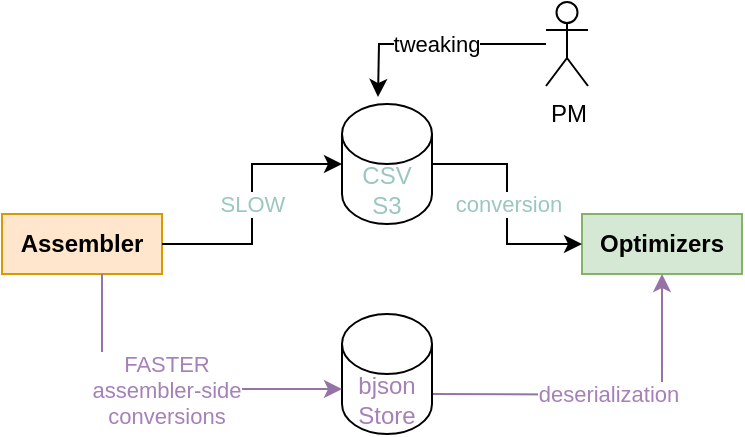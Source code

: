 <mxfile version="22.1.7" type="github">
  <diagram name="Page-1" id="VEUn1QRplWkCdxmiSeu6">
    <mxGraphModel dx="1372" dy="1329" grid="0" gridSize="10" guides="1" tooltips="1" connect="1" arrows="1" fold="1" page="1" pageScale="1" pageWidth="850" pageHeight="1100" math="0" shadow="0">
      <root>
        <mxCell id="0" />
        <mxCell id="1" parent="0" />
        <mxCell id="DJ_ZuWPLONs3ds_vY1xS-1" value="Assembler" style="rounded=0;whiteSpace=wrap;html=1;fillColor=#ffe6cc;strokeColor=#d79b00;fontStyle=1" vertex="1" parent="1">
          <mxGeometry x="198" y="373" width="80" height="30" as="geometry" />
        </mxCell>
        <mxCell id="DJ_ZuWPLONs3ds_vY1xS-2" value="Optimizers" style="rounded=0;whiteSpace=wrap;html=1;fillColor=#d5e8d4;strokeColor=#82b366;fontStyle=1" vertex="1" parent="1">
          <mxGeometry x="488" y="373" width="80" height="30" as="geometry" />
        </mxCell>
        <mxCell id="DJ_ZuWPLONs3ds_vY1xS-10" value="conversion" style="edgeStyle=orthogonalEdgeStyle;rounded=0;orthogonalLoop=1;jettySize=auto;html=1;entryX=0;entryY=0.5;entryDx=0;entryDy=0;fontColor=#9AC7BF;" edge="1" parent="1" source="DJ_ZuWPLONs3ds_vY1xS-3" target="DJ_ZuWPLONs3ds_vY1xS-2">
          <mxGeometry relative="1" as="geometry" />
        </mxCell>
        <mxCell id="DJ_ZuWPLONs3ds_vY1xS-3" value="CSV&lt;br&gt;S3" style="shape=cylinder3;whiteSpace=wrap;html=1;boundedLbl=1;backgroundOutline=1;size=15;fontColor=#9AC7BF;" vertex="1" parent="1">
          <mxGeometry x="368" y="318" width="45" height="60" as="geometry" />
        </mxCell>
        <mxCell id="DJ_ZuWPLONs3ds_vY1xS-8" value="SLOW" style="edgeStyle=orthogonalEdgeStyle;rounded=0;orthogonalLoop=1;jettySize=auto;html=1;entryX=0;entryY=0.5;entryDx=0;entryDy=0;entryPerimeter=0;fontColor=#9AC7BF;" edge="1" parent="1" source="DJ_ZuWPLONs3ds_vY1xS-1" target="DJ_ZuWPLONs3ds_vY1xS-3">
          <mxGeometry relative="1" as="geometry" />
        </mxCell>
        <mxCell id="DJ_ZuWPLONs3ds_vY1xS-13" value="deserialization" style="edgeStyle=orthogonalEdgeStyle;rounded=0;orthogonalLoop=1;jettySize=auto;html=1;entryX=0.5;entryY=1;entryDx=0;entryDy=0;strokeColor=#9673a6;fillColor=#e1d5e7;fontColor=#A680B8;" edge="1" parent="1" target="DJ_ZuWPLONs3ds_vY1xS-2">
          <mxGeometry relative="1" as="geometry">
            <mxPoint x="528" y="373" as="targetPoint" />
            <mxPoint x="413" y="463" as="sourcePoint" />
          </mxGeometry>
        </mxCell>
        <mxCell id="DJ_ZuWPLONs3ds_vY1xS-11" value="bjson&lt;br&gt;Store" style="shape=cylinder3;whiteSpace=wrap;html=1;boundedLbl=1;backgroundOutline=1;size=15;fontColor=#A680B8;" vertex="1" parent="1">
          <mxGeometry x="368" y="423" width="45" height="60" as="geometry" />
        </mxCell>
        <mxCell id="DJ_ZuWPLONs3ds_vY1xS-12" value="FASTER&lt;br&gt;assembler-side&lt;br&gt;conversions" style="edgeStyle=orthogonalEdgeStyle;rounded=0;orthogonalLoop=1;jettySize=auto;html=1;entryX=0;entryY=0;entryDx=0;entryDy=37.5;entryPerimeter=0;strokeColor=#9673a6;fillColor=#e1d5e7;fontColor=#A680B8;" edge="1" parent="1" source="DJ_ZuWPLONs3ds_vY1xS-1" target="DJ_ZuWPLONs3ds_vY1xS-11">
          <mxGeometry x="0.003" relative="1" as="geometry">
            <Array as="points">
              <mxPoint x="248" y="461" />
            </Array>
            <mxPoint as="offset" />
          </mxGeometry>
        </mxCell>
        <mxCell id="DJ_ZuWPLONs3ds_vY1xS-16" value="tweaking" style="edgeStyle=orthogonalEdgeStyle;rounded=0;orthogonalLoop=1;jettySize=auto;html=1;" edge="1" parent="1" source="DJ_ZuWPLONs3ds_vY1xS-14">
          <mxGeometry relative="1" as="geometry">
            <mxPoint x="386" y="314.5" as="targetPoint" />
          </mxGeometry>
        </mxCell>
        <mxCell id="DJ_ZuWPLONs3ds_vY1xS-14" value="PM" style="shape=umlActor;verticalLabelPosition=bottom;verticalAlign=top;html=1;outlineConnect=0;" vertex="1" parent="1">
          <mxGeometry x="470" y="267" width="21" height="42" as="geometry" />
        </mxCell>
      </root>
    </mxGraphModel>
  </diagram>
</mxfile>
